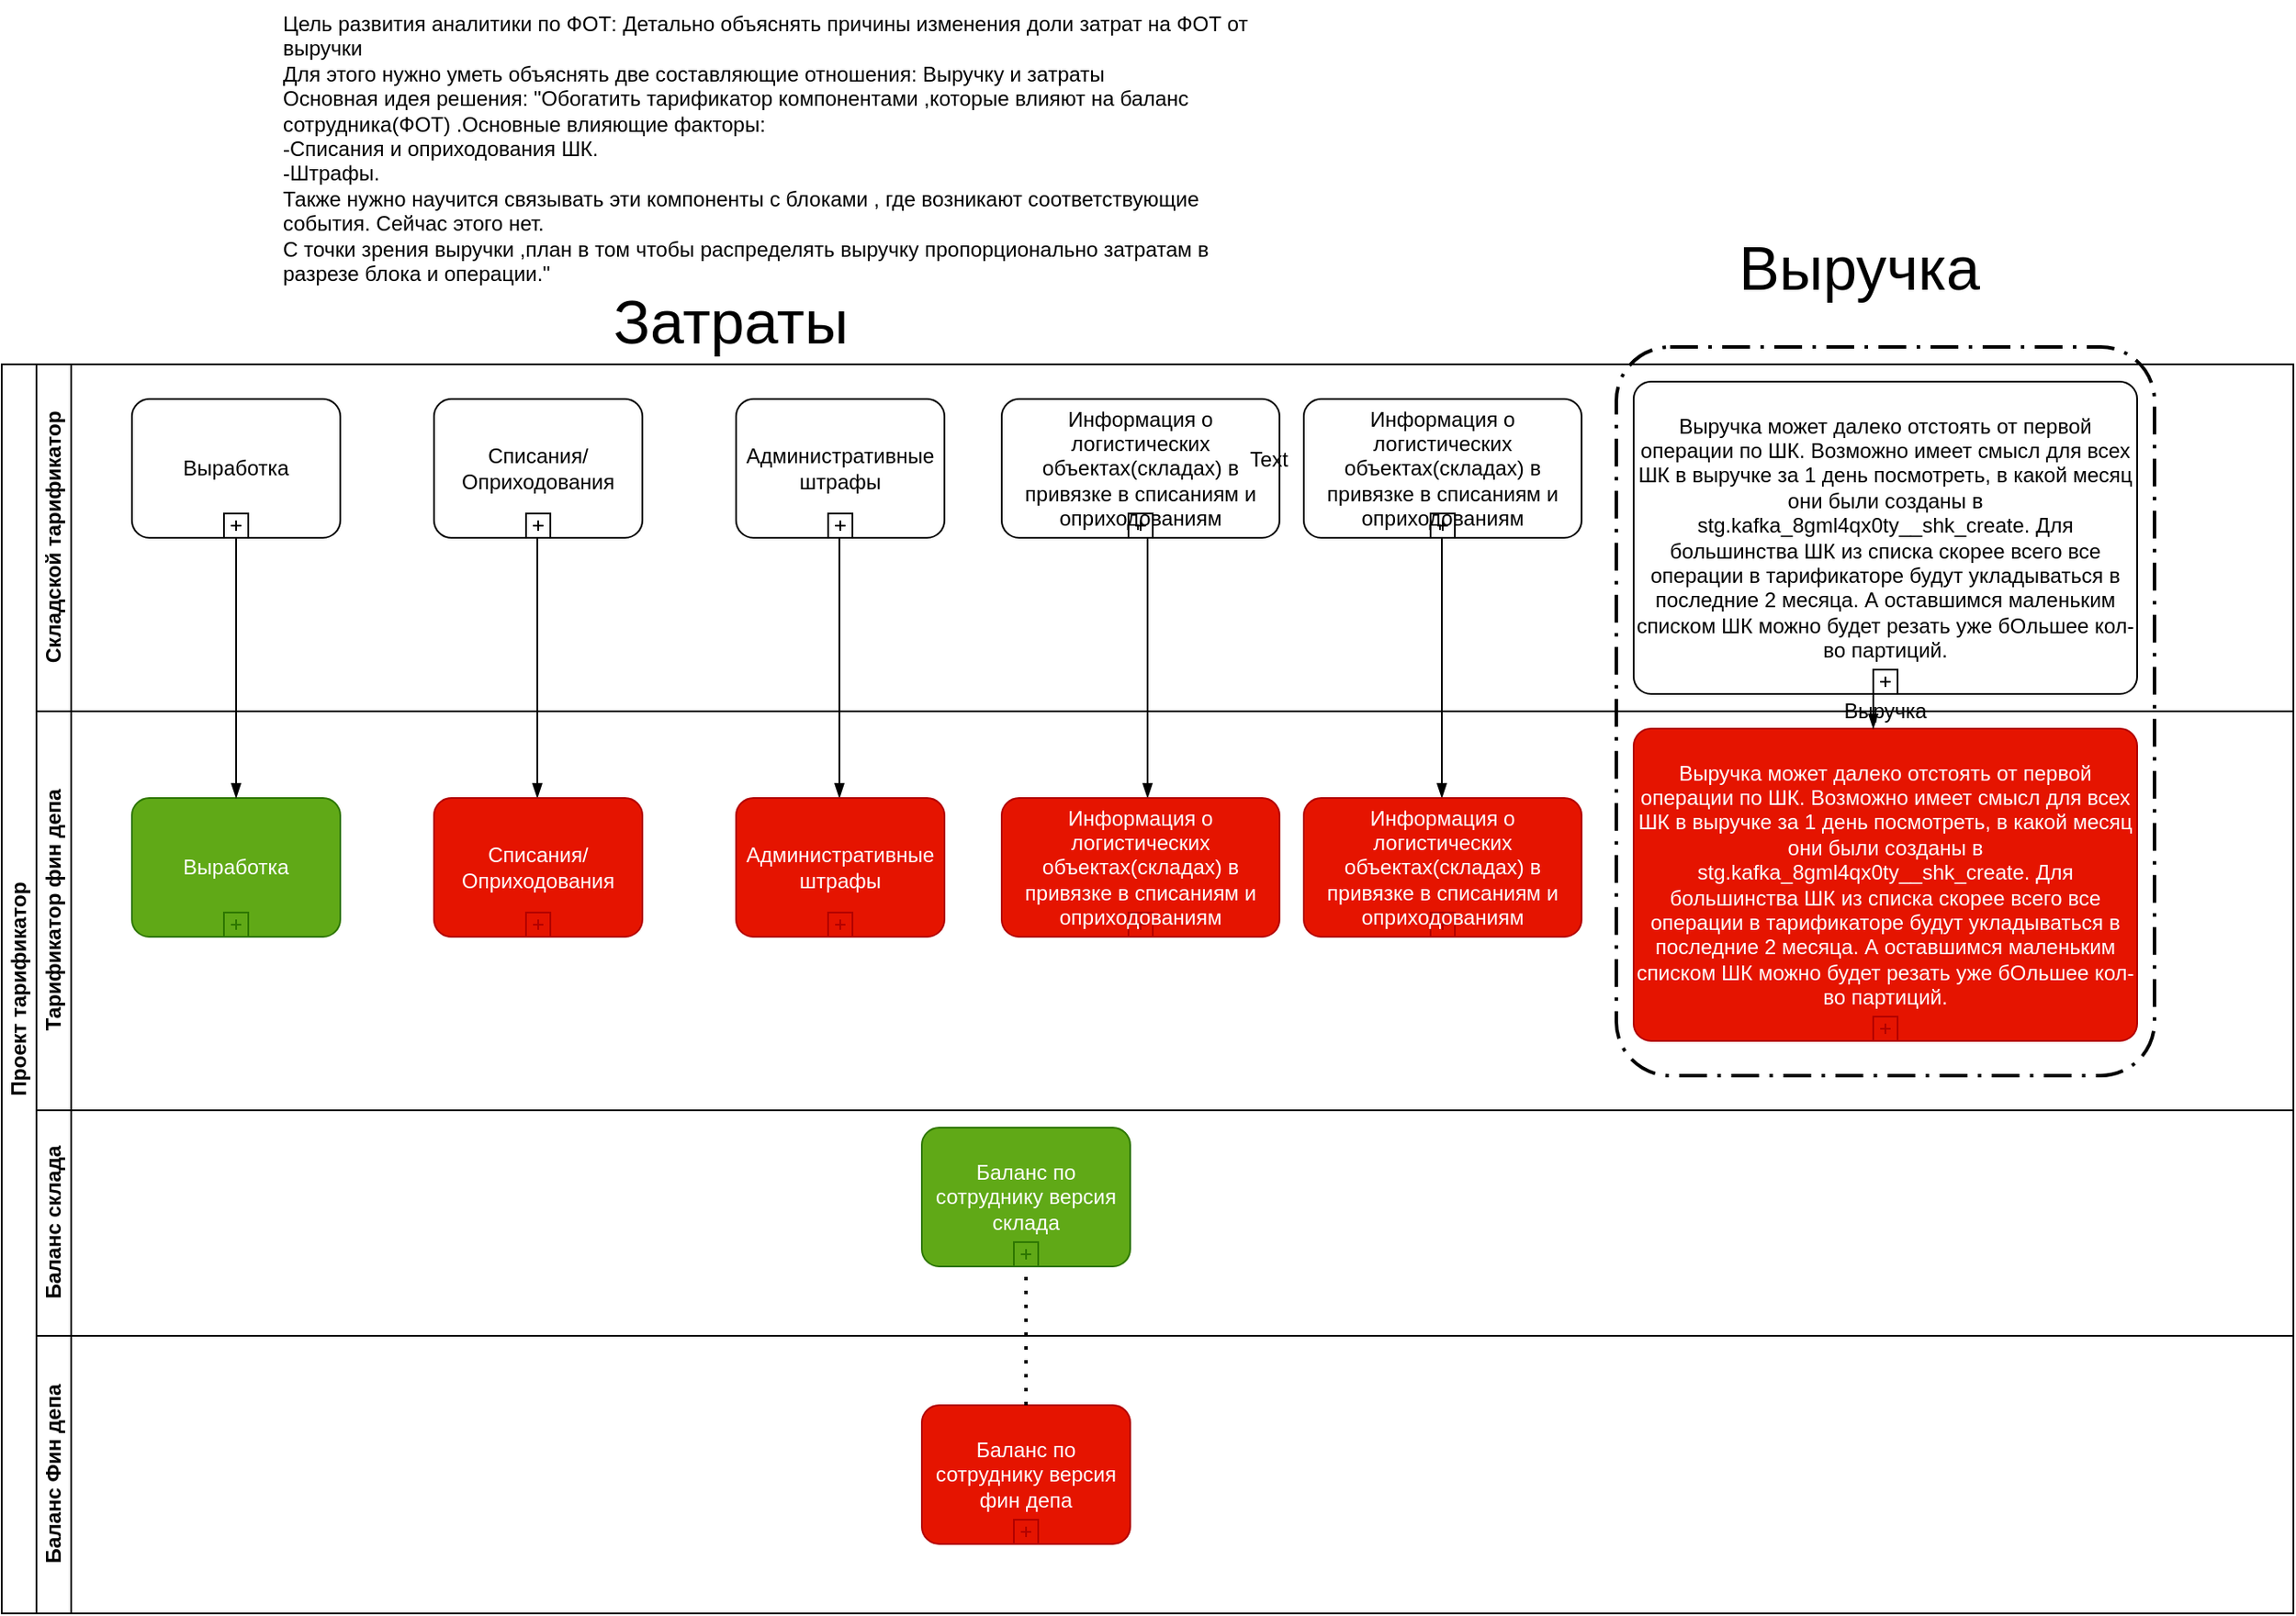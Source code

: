 <mxfile version="24.5.2" type="github">
  <diagram name="Page-1" id="2YBvvXClWsGukQMizWep">
    <mxGraphModel dx="1852" dy="575" grid="1" gridSize="10" guides="1" tooltips="1" connect="1" arrows="1" fold="1" page="1" pageScale="1" pageWidth="850" pageHeight="1100" math="0" shadow="0">
      <root>
        <mxCell id="0" />
        <mxCell id="1" parent="0" />
        <mxCell id="AureokOPcRB-wlUimoDX-1" value="Проект тарификатор" style="swimlane;html=1;childLayout=stackLayout;resizeParent=1;resizeParentMax=0;horizontal=0;startSize=20;horizontalStack=0;whiteSpace=wrap;" parent="1" vertex="1">
          <mxGeometry x="-10" y="220" width="1320" height="720" as="geometry" />
        </mxCell>
        <mxCell id="AureokOPcRB-wlUimoDX-2" value="Складской тарификатор" style="swimlane;html=1;startSize=20;horizontal=0;" parent="AureokOPcRB-wlUimoDX-1" vertex="1">
          <mxGeometry x="20" width="1300" height="200" as="geometry" />
        </mxCell>
        <mxCell id="Vi-23OGS0FtceBu0X0W--6" value="Выработка" style="points=[[0.25,0,0],[0.5,0,0],[0.75,0,0],[1,0.25,0],[1,0.5,0],[1,0.75,0],[0.75,1,0],[0.5,1,0],[0.25,1,0],[0,0.75,0],[0,0.5,0],[0,0.25,0]];shape=mxgraph.bpmn.task;whiteSpace=wrap;rectStyle=rounded;size=10;html=1;container=1;expand=0;collapsible=0;taskMarker=abstract;isLoopSub=1;" parent="AureokOPcRB-wlUimoDX-2" vertex="1">
          <mxGeometry x="55" y="20" width="120" height="80" as="geometry" />
        </mxCell>
        <mxCell id="Vi-23OGS0FtceBu0X0W--7" value="Списания/Оприходования" style="points=[[0.25,0,0],[0.5,0,0],[0.75,0,0],[1,0.25,0],[1,0.5,0],[1,0.75,0],[0.75,1,0],[0.5,1,0],[0.25,1,0],[0,0.75,0],[0,0.5,0],[0,0.25,0]];shape=mxgraph.bpmn.task;whiteSpace=wrap;rectStyle=rounded;size=10;html=1;container=1;expand=0;collapsible=0;taskMarker=abstract;isLoopSub=1;" parent="AureokOPcRB-wlUimoDX-2" vertex="1">
          <mxGeometry x="229" y="20" width="120" height="80" as="geometry" />
        </mxCell>
        <mxCell id="Vi-23OGS0FtceBu0X0W--9" value="Административные штрафы" style="points=[[0.25,0,0],[0.5,0,0],[0.75,0,0],[1,0.25,0],[1,0.5,0],[1,0.75,0],[0.75,1,0],[0.5,1,0],[0.25,1,0],[0,0.75,0],[0,0.5,0],[0,0.25,0]];shape=mxgraph.bpmn.task;whiteSpace=wrap;rectStyle=rounded;size=10;html=1;container=1;expand=0;collapsible=0;taskMarker=abstract;isLoopSub=1;" parent="AureokOPcRB-wlUimoDX-2" vertex="1">
          <mxGeometry x="403" y="20" width="120" height="80" as="geometry" />
        </mxCell>
        <mxCell id="Vi-23OGS0FtceBu0X0W--10" value="Информация о логистических объектах(складах) в привязке в списаниям и оприходованиям" style="points=[[0.25,0,0],[0.5,0,0],[0.75,0,0],[1,0.25,0],[1,0.5,0],[1,0.75,0],[0.75,1,0],[0.5,1,0],[0.25,1,0],[0,0.75,0],[0,0.5,0],[0,0.25,0]];shape=mxgraph.bpmn.task;whiteSpace=wrap;rectStyle=rounded;size=10;html=1;container=1;expand=0;collapsible=0;taskMarker=abstract;isLoopSub=1;" parent="AureokOPcRB-wlUimoDX-2" vertex="1">
          <mxGeometry x="556" y="20" width="160" height="80" as="geometry" />
        </mxCell>
        <mxCell id="Vi-23OGS0FtceBu0X0W--11" value="Информация о логистических объектах(складах) в привязке в списаниям и оприходованиям" style="points=[[0.25,0,0],[0.5,0,0],[0.75,0,0],[1,0.25,0],[1,0.5,0],[1,0.75,0],[0.75,1,0],[0.5,1,0],[0.25,1,0],[0,0.75,0],[0,0.5,0],[0,0.25,0]];shape=mxgraph.bpmn.task;whiteSpace=wrap;rectStyle=rounded;size=10;html=1;container=1;expand=0;collapsible=0;taskMarker=abstract;isLoopSub=1;" parent="AureokOPcRB-wlUimoDX-2" vertex="1">
          <mxGeometry x="730" y="20" width="160" height="80" as="geometry" />
        </mxCell>
        <mxCell id="Vi-23OGS0FtceBu0X0W--20" value="" style="edgeStyle=elbowEdgeStyle;fontSize=12;html=1;endArrow=blockThin;endFill=1;rounded=0;exitX=0.5;exitY=1;exitDx=0;exitDy=0;exitPerimeter=0;entryX=0.5;entryY=0;entryDx=0;entryDy=0;entryPerimeter=0;" parent="AureokOPcRB-wlUimoDX-2" edge="1">
          <mxGeometry width="160" relative="1" as="geometry">
            <mxPoint x="288.5" y="100" as="sourcePoint" />
            <mxPoint x="288.5" y="250" as="targetPoint" />
          </mxGeometry>
        </mxCell>
        <mxCell id="Vi-23OGS0FtceBu0X0W--21" value="" style="edgeStyle=elbowEdgeStyle;fontSize=12;html=1;endArrow=blockThin;endFill=1;rounded=0;exitX=0.5;exitY=1;exitDx=0;exitDy=0;exitPerimeter=0;entryX=0.5;entryY=0;entryDx=0;entryDy=0;entryPerimeter=0;" parent="AureokOPcRB-wlUimoDX-2" edge="1">
          <mxGeometry width="160" relative="1" as="geometry">
            <mxPoint x="462.5" y="100" as="sourcePoint" />
            <mxPoint x="462.5" y="250" as="targetPoint" />
          </mxGeometry>
        </mxCell>
        <mxCell id="Vi-23OGS0FtceBu0X0W--22" value="" style="edgeStyle=elbowEdgeStyle;fontSize=12;html=1;endArrow=blockThin;endFill=1;rounded=0;exitX=0.5;exitY=1;exitDx=0;exitDy=0;exitPerimeter=0;entryX=0.5;entryY=0;entryDx=0;entryDy=0;entryPerimeter=0;" parent="AureokOPcRB-wlUimoDX-2" edge="1">
          <mxGeometry width="160" relative="1" as="geometry">
            <mxPoint x="640" y="100" as="sourcePoint" />
            <mxPoint x="640" y="250" as="targetPoint" />
          </mxGeometry>
        </mxCell>
        <mxCell id="Vi-23OGS0FtceBu0X0W--23" value="" style="edgeStyle=elbowEdgeStyle;fontSize=12;html=1;endArrow=blockThin;endFill=1;rounded=0;exitX=0.5;exitY=1;exitDx=0;exitDy=0;exitPerimeter=0;entryX=0.5;entryY=0;entryDx=0;entryDy=0;entryPerimeter=0;" parent="AureokOPcRB-wlUimoDX-2" edge="1">
          <mxGeometry width="160" relative="1" as="geometry">
            <mxPoint x="809.5" y="100" as="sourcePoint" />
            <mxPoint x="809.5" y="250" as="targetPoint" />
          </mxGeometry>
        </mxCell>
        <mxCell id="Vi-23OGS0FtceBu0X0W--24" value="Выручка может далеко отстоять от первой операции по ШК. Возможно имеет смысл для всех ШК в выручке за 1 день посмотреть, в какой месяц они были созданы в stg.kafka_8gml4qx0ty__shk_create. Для большинства ШК из списка скорее всего все операции в тарификаторе будут укладываться в последние 2 месяца. А оставшимся маленьким списком ШК можно будет резать уже бОльшее кол-во партиций." style="points=[[0.25,0,0],[0.5,0,0],[0.75,0,0],[1,0.25,0],[1,0.5,0],[1,0.75,0],[0.75,1,0],[0.5,1,0],[0.25,1,0],[0,0.75,0],[0,0.5,0],[0,0.25,0]];shape=mxgraph.bpmn.task;whiteSpace=wrap;rectStyle=rounded;size=10;html=1;container=1;expand=0;collapsible=0;taskMarker=abstract;isLoopSub=1;" parent="AureokOPcRB-wlUimoDX-2" vertex="1">
          <mxGeometry x="920" y="10" width="290" height="180" as="geometry" />
        </mxCell>
        <mxCell id="AureokOPcRB-wlUimoDX-3" value="Тарификатор фин депа" style="swimlane;html=1;startSize=20;horizontal=0;" parent="AureokOPcRB-wlUimoDX-1" vertex="1">
          <mxGeometry x="20" y="200" width="1300" height="230" as="geometry" />
        </mxCell>
        <mxCell id="Vi-23OGS0FtceBu0X0W--8" value="Выработка" style="points=[[0.25,0,0],[0.5,0,0],[0.75,0,0],[1,0.25,0],[1,0.5,0],[1,0.75,0],[0.75,1,0],[0.5,1,0],[0.25,1,0],[0,0.75,0],[0,0.5,0],[0,0.25,0]];shape=mxgraph.bpmn.task;whiteSpace=wrap;rectStyle=rounded;size=10;html=1;container=1;expand=0;collapsible=0;taskMarker=abstract;isLoopSub=1;fillColor=#60a917;strokeColor=#2D7600;fontColor=#ffffff;" parent="AureokOPcRB-wlUimoDX-3" vertex="1">
          <mxGeometry x="55" y="50" width="120" height="80" as="geometry" />
        </mxCell>
        <mxCell id="Vi-23OGS0FtceBu0X0W--16" value="Списания/Оприходования" style="points=[[0.25,0,0],[0.5,0,0],[0.75,0,0],[1,0.25,0],[1,0.5,0],[1,0.75,0],[0.75,1,0],[0.5,1,0],[0.25,1,0],[0,0.75,0],[0,0.5,0],[0,0.25,0]];shape=mxgraph.bpmn.task;whiteSpace=wrap;rectStyle=rounded;size=10;html=1;container=1;expand=0;collapsible=0;taskMarker=abstract;isLoopSub=1;fillColor=#e51400;fontColor=#ffffff;strokeColor=#B20000;" parent="AureokOPcRB-wlUimoDX-3" vertex="1">
          <mxGeometry x="229" y="50" width="120" height="80" as="geometry" />
        </mxCell>
        <mxCell id="Vi-23OGS0FtceBu0X0W--17" value="Административные штрафы" style="points=[[0.25,0,0],[0.5,0,0],[0.75,0,0],[1,0.25,0],[1,0.5,0],[1,0.75,0],[0.75,1,0],[0.5,1,0],[0.25,1,0],[0,0.75,0],[0,0.5,0],[0,0.25,0]];shape=mxgraph.bpmn.task;whiteSpace=wrap;rectStyle=rounded;size=10;html=1;container=1;expand=0;collapsible=0;taskMarker=abstract;isLoopSub=1;fillColor=#e51400;fontColor=#ffffff;strokeColor=#B20000;" parent="AureokOPcRB-wlUimoDX-3" vertex="1">
          <mxGeometry x="403" y="50" width="120" height="80" as="geometry" />
        </mxCell>
        <mxCell id="Vi-23OGS0FtceBu0X0W--18" value="Информация о логистических объектах(складах) в привязке в списаниям и оприходованиям" style="points=[[0.25,0,0],[0.5,0,0],[0.75,0,0],[1,0.25,0],[1,0.5,0],[1,0.75,0],[0.75,1,0],[0.5,1,0],[0.25,1,0],[0,0.75,0],[0,0.5,0],[0,0.25,0]];shape=mxgraph.bpmn.task;whiteSpace=wrap;rectStyle=rounded;size=10;html=1;container=1;expand=0;collapsible=0;taskMarker=abstract;isLoopSub=1;fillColor=#e51400;fontColor=#ffffff;strokeColor=#B20000;" parent="AureokOPcRB-wlUimoDX-3" vertex="1">
          <mxGeometry x="556" y="50" width="160" height="80" as="geometry" />
        </mxCell>
        <mxCell id="Vi-23OGS0FtceBu0X0W--19" value="Информация о логистических объектах(складах) в привязке в списаниям и оприходованиям" style="points=[[0.25,0,0],[0.5,0,0],[0.75,0,0],[1,0.25,0],[1,0.5,0],[1,0.75,0],[0.75,1,0],[0.5,1,0],[0.25,1,0],[0,0.75,0],[0,0.5,0],[0,0.25,0]];shape=mxgraph.bpmn.task;whiteSpace=wrap;rectStyle=rounded;size=10;html=1;container=1;expand=0;collapsible=0;taskMarker=abstract;isLoopSub=1;fillColor=#e51400;fontColor=#ffffff;strokeColor=#B20000;" parent="AureokOPcRB-wlUimoDX-3" vertex="1">
          <mxGeometry x="730" y="50" width="160" height="80" as="geometry" />
        </mxCell>
        <mxCell id="Vi-23OGS0FtceBu0X0W--25" value="Выручка может далеко отстоять от первой операции по ШК. Возможно имеет смысл для всех ШК в выручке за 1 день посмотреть, в какой месяц они были созданы в stg.kafka_8gml4qx0ty__shk_create. Для большинства ШК из списка скорее всего все операции в тарификаторе будут укладываться в последние 2 месяца. А оставшимся маленьким списком ШК можно будет резать уже бОльшее кол-во партиций." style="points=[[0.25,0,0],[0.5,0,0],[0.75,0,0],[1,0.25,0],[1,0.5,0],[1,0.75,0],[0.75,1,0],[0.5,1,0],[0.25,1,0],[0,0.75,0],[0,0.5,0],[0,0.25,0]];shape=mxgraph.bpmn.task;whiteSpace=wrap;rectStyle=rounded;size=10;html=1;container=1;expand=0;collapsible=0;taskMarker=abstract;isLoopSub=1;fillColor=#e51400;fontColor=#ffffff;strokeColor=#B20000;" parent="AureokOPcRB-wlUimoDX-3" vertex="1">
          <mxGeometry x="920" y="10" width="290" height="180" as="geometry" />
        </mxCell>
        <mxCell id="Vi-23OGS0FtceBu0X0W--37" value="Баланс склада" style="swimlane;html=1;startSize=20;horizontal=0;" parent="AureokOPcRB-wlUimoDX-1" vertex="1">
          <mxGeometry x="20" y="430" width="1300" height="130" as="geometry" />
        </mxCell>
        <mxCell id="Vi-23OGS0FtceBu0X0W--50" value="Баланс по сотруднику версия склада" style="points=[[0.25,0,0],[0.5,0,0],[0.75,0,0],[1,0.25,0],[1,0.5,0],[1,0.75,0],[0.75,1,0],[0.5,1,0],[0.25,1,0],[0,0.75,0],[0,0.5,0],[0,0.25,0]];shape=mxgraph.bpmn.task;whiteSpace=wrap;rectStyle=rounded;size=10;html=1;container=1;expand=0;collapsible=0;taskMarker=abstract;isLoopSub=1;fillColor=#60a917;fontColor=#ffffff;strokeColor=#2D7600;" parent="Vi-23OGS0FtceBu0X0W--37" vertex="1">
          <mxGeometry x="510" y="10" width="120" height="80" as="geometry" />
        </mxCell>
        <mxCell id="Vi-23OGS0FtceBu0X0W--38" value="Баланс Фин депа" style="swimlane;html=1;startSize=20;horizontal=0;" parent="AureokOPcRB-wlUimoDX-1" vertex="1">
          <mxGeometry x="20" y="560" width="1300" height="160" as="geometry" />
        </mxCell>
        <mxCell id="Vi-23OGS0FtceBu0X0W--51" value="Баланс по сотруднику версия фин депа" style="points=[[0.25,0,0],[0.5,0,0],[0.75,0,0],[1,0.25,0],[1,0.5,0],[1,0.75,0],[0.75,1,0],[0.5,1,0],[0.25,1,0],[0,0.75,0],[0,0.5,0],[0,0.25,0]];shape=mxgraph.bpmn.task;whiteSpace=wrap;rectStyle=rounded;size=10;html=1;container=1;expand=0;collapsible=0;taskMarker=abstract;isLoopSub=1;fillColor=#e51400;fontColor=#ffffff;strokeColor=#B20000;" parent="Vi-23OGS0FtceBu0X0W--38" vertex="1">
          <mxGeometry x="510" y="40" width="120" height="80" as="geometry" />
        </mxCell>
        <mxCell id="Vi-23OGS0FtceBu0X0W--13" value="" style="edgeStyle=elbowEdgeStyle;fontSize=12;html=1;endArrow=blockThin;endFill=1;rounded=0;exitX=0.5;exitY=1;exitDx=0;exitDy=0;exitPerimeter=0;entryX=0.5;entryY=0;entryDx=0;entryDy=0;entryPerimeter=0;" parent="AureokOPcRB-wlUimoDX-1" source="Vi-23OGS0FtceBu0X0W--6" target="Vi-23OGS0FtceBu0X0W--8" edge="1">
          <mxGeometry width="160" relative="1" as="geometry">
            <mxPoint x="150" y="130" as="sourcePoint" />
            <mxPoint x="310" y="130" as="targetPoint" />
          </mxGeometry>
        </mxCell>
        <mxCell id="Vi-23OGS0FtceBu0X0W--26" value="" style="edgeStyle=elbowEdgeStyle;fontSize=12;html=1;endArrow=blockThin;endFill=1;rounded=0;exitX=0.476;exitY=0.987;exitDx=0;exitDy=0;exitPerimeter=0;" parent="AureokOPcRB-wlUimoDX-1" source="Vi-23OGS0FtceBu0X0W--24" target="Vi-23OGS0FtceBu0X0W--25" edge="1">
          <mxGeometry width="160" relative="1" as="geometry">
            <mxPoint x="839.5" y="110" as="sourcePoint" />
            <mxPoint x="839.5" y="260" as="targetPoint" />
          </mxGeometry>
        </mxCell>
        <mxCell id="Vi-23OGS0FtceBu0X0W--52" value="" style="endArrow=none;dashed=1;html=1;dashPattern=1 3;strokeWidth=2;rounded=0;exitX=0.5;exitY=0;exitDx=0;exitDy=0;exitPerimeter=0;entryX=0.5;entryY=1;entryDx=0;entryDy=0;entryPerimeter=0;" parent="AureokOPcRB-wlUimoDX-1" source="Vi-23OGS0FtceBu0X0W--51" target="Vi-23OGS0FtceBu0X0W--50" edge="1">
          <mxGeometry width="50" height="50" relative="1" as="geometry">
            <mxPoint x="410" y="500" as="sourcePoint" />
            <mxPoint x="460" y="450" as="targetPoint" />
          </mxGeometry>
        </mxCell>
        <mxCell id="Vi-23OGS0FtceBu0X0W--1" value="Цель развития аналитики по ФОТ:&#x9; Детально объяснять причины изменения доли затрат на ФОТ от выручки &#xa;Для этого нужно уметь объяснять две составляющие отношения: &#x9;Выручку и затраты &#xa;Основная идея решения:&#x9;&quot;Обогатить тарификатор компонентами ,которые влияют на баланс сотрудника(ФОТ) .Основные влияющие факторы: &#xa;-Списания и оприходования ШК.&#xa;-Штрафы.&#xa;Также нужно научится связывать эти компоненты с блоками , где возникают соответствующие события. Сейчас этого нет.&#xa;С точки зрения выручки ,план в том чтобы распределять выручку пропорционально затратам в разрезе блока и операции.&quot;" style="text;whiteSpace=wrap;html=1;" parent="1" vertex="1">
          <mxGeometry x="150" y="10" width="560" height="180" as="geometry" />
        </mxCell>
        <mxCell id="Vi-23OGS0FtceBu0X0W--72" value="Выручка" style="points=[[0.25,0,0],[0.5,0,0],[0.75,0,0],[1,0.25,0],[1,0.5,0],[1,0.75,0],[0.75,1,0],[0.5,1,0],[0.25,1,0],[0,0.75,0],[0,0.5,0],[0,0.25,0]];rounded=1;arcSize=10;dashed=1;strokeColor=#000000;fillColor=none;gradientColor=none;dashPattern=8 3 1 3;strokeWidth=2;whiteSpace=wrap;html=1;" parent="1" vertex="1">
          <mxGeometry x="920" y="210" width="310" height="420" as="geometry" />
        </mxCell>
        <mxCell id="Vi-23OGS0FtceBu0X0W--74" value="Text" style="text;html=1;align=center;verticalAlign=middle;whiteSpace=wrap;rounded=0;" parent="1" vertex="1">
          <mxGeometry x="690" y="260" width="60" height="30" as="geometry" />
        </mxCell>
        <mxCell id="Vi-23OGS0FtceBu0X0W--75" value="Затраты" style="text;html=1;align=center;verticalAlign=middle;whiteSpace=wrap;rounded=0;fontSize=35;" parent="1" vertex="1">
          <mxGeometry x="380" y="180" width="60" height="30" as="geometry" />
        </mxCell>
        <mxCell id="Vi-23OGS0FtceBu0X0W--76" value="Выручка&lt;div style=&quot;font-size: 35px;&quot;&gt;&lt;br style=&quot;font-size: 35px;&quot;&gt;&lt;/div&gt;" style="text;html=1;align=center;verticalAlign=middle;whiteSpace=wrap;rounded=0;fontSize=35;" parent="1" vertex="1">
          <mxGeometry x="1030" y="180" width="60" height="10" as="geometry" />
        </mxCell>
      </root>
    </mxGraphModel>
  </diagram>
</mxfile>
